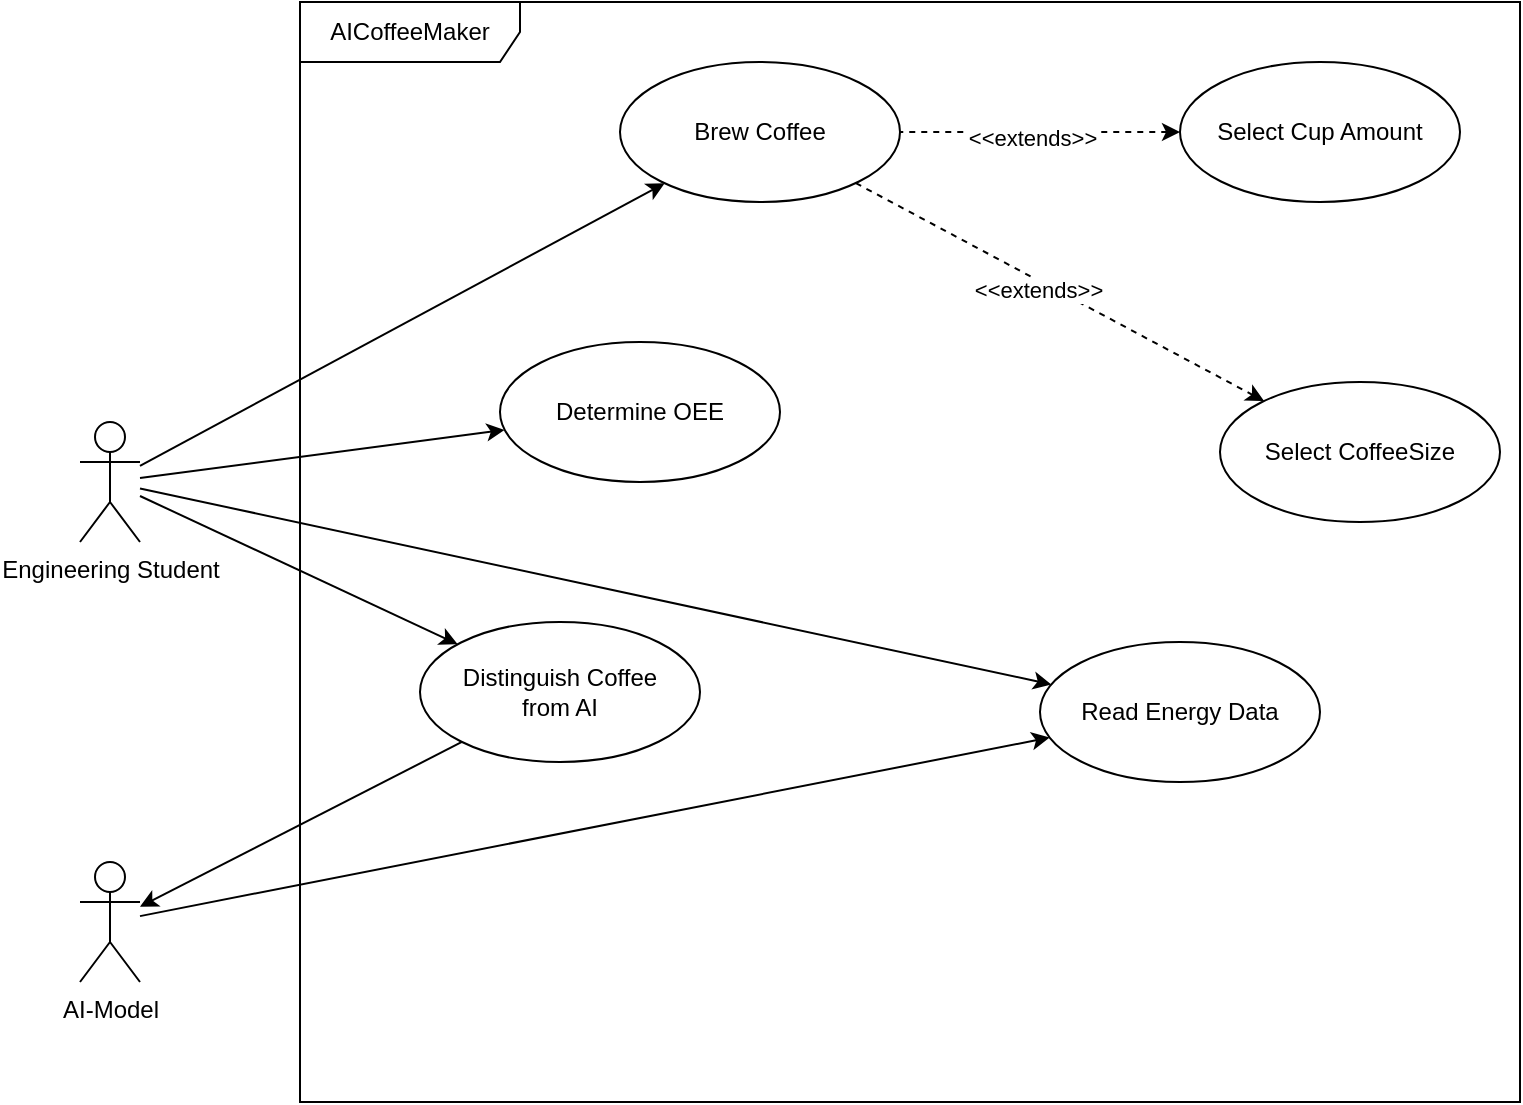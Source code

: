 <mxfile version="24.5.3" type="device">
  <diagram name="Page-1" id="mhukryYaJw_BDWN4izXB">
    <mxGraphModel dx="1010" dy="686" grid="1" gridSize="10" guides="1" tooltips="1" connect="1" arrows="1" fold="1" page="1" pageScale="1" pageWidth="850" pageHeight="1100" math="0" shadow="0">
      <root>
        <mxCell id="0" />
        <mxCell id="1" parent="0" />
        <mxCell id="PHBNmCb0mfPoW6w0tBPd-8" value="AICoffeeMaker" style="shape=umlFrame;whiteSpace=wrap;html=1;pointerEvents=0;width=110;height=30;" parent="1" vertex="1">
          <mxGeometry x="150" y="60" width="610" height="550" as="geometry" />
        </mxCell>
        <mxCell id="PHBNmCb0mfPoW6w0tBPd-9" value="&lt;div&gt;Brew Coffee&lt;/div&gt;" style="ellipse;whiteSpace=wrap;html=1;" parent="1" vertex="1">
          <mxGeometry x="310" y="90" width="140" height="70" as="geometry" />
        </mxCell>
        <mxCell id="PHBNmCb0mfPoW6w0tBPd-12" style="rounded=0;orthogonalLoop=1;jettySize=auto;html=1;startArrow=classic;startFill=1;endArrow=none;endFill=0;dashed=1;" parent="1" source="PHBNmCb0mfPoW6w0tBPd-10" target="PHBNmCb0mfPoW6w0tBPd-9" edge="1">
          <mxGeometry relative="1" as="geometry" />
        </mxCell>
        <mxCell id="PHBNmCb0mfPoW6w0tBPd-15" value="&amp;lt;&amp;lt;extends&amp;gt;&amp;gt;" style="edgeLabel;html=1;align=center;verticalAlign=middle;resizable=0;points=[];" parent="PHBNmCb0mfPoW6w0tBPd-12" vertex="1" connectable="0">
          <mxGeometry x="0.089" y="4" relative="1" as="geometry">
            <mxPoint as="offset" />
          </mxGeometry>
        </mxCell>
        <mxCell id="PHBNmCb0mfPoW6w0tBPd-10" value="Select CoffeeSize" style="ellipse;whiteSpace=wrap;html=1;" parent="1" vertex="1">
          <mxGeometry x="610" y="250" width="140" height="70" as="geometry" />
        </mxCell>
        <mxCell id="PHBNmCb0mfPoW6w0tBPd-13" style="rounded=0;orthogonalLoop=1;jettySize=auto;html=1;startArrow=classic;startFill=1;endArrow=none;endFill=0;dashed=1;" parent="1" source="PHBNmCb0mfPoW6w0tBPd-11" target="PHBNmCb0mfPoW6w0tBPd-9" edge="1">
          <mxGeometry relative="1" as="geometry" />
        </mxCell>
        <mxCell id="PHBNmCb0mfPoW6w0tBPd-14" value="&amp;lt;&amp;lt;extends&amp;gt;&amp;gt;" style="edgeLabel;html=1;align=center;verticalAlign=middle;resizable=0;points=[];" parent="PHBNmCb0mfPoW6w0tBPd-13" vertex="1" connectable="0">
          <mxGeometry x="0.146" y="4" relative="1" as="geometry">
            <mxPoint x="6" y="-1" as="offset" />
          </mxGeometry>
        </mxCell>
        <mxCell id="PHBNmCb0mfPoW6w0tBPd-11" value="Select Cup Amount" style="ellipse;whiteSpace=wrap;html=1;" parent="1" vertex="1">
          <mxGeometry x="590" y="90" width="140" height="70" as="geometry" />
        </mxCell>
        <mxCell id="mNXJ4jDjPYsWMqyPCVBW-2" style="rounded=0;orthogonalLoop=1;jettySize=auto;html=1;" edge="1" parent="1" source="PHBNmCb0mfPoW6w0tBPd-16" target="mNXJ4jDjPYsWMqyPCVBW-1">
          <mxGeometry relative="1" as="geometry" />
        </mxCell>
        <mxCell id="PHBNmCb0mfPoW6w0tBPd-16" value="Engineering Student" style="shape=umlActor;html=1;verticalLabelPosition=bottom;verticalAlign=top;align=center;" parent="1" vertex="1">
          <mxGeometry x="40" y="270" width="30" height="60" as="geometry" />
        </mxCell>
        <mxCell id="PHBNmCb0mfPoW6w0tBPd-17" style="rounded=0;orthogonalLoop=1;jettySize=auto;html=1;startArrow=classic;startFill=1;endArrow=none;endFill=0;" parent="1" source="PHBNmCb0mfPoW6w0tBPd-9" target="PHBNmCb0mfPoW6w0tBPd-16" edge="1">
          <mxGeometry relative="1" as="geometry" />
        </mxCell>
        <mxCell id="PHBNmCb0mfPoW6w0tBPd-19" style="rounded=0;orthogonalLoop=1;jettySize=auto;html=1;startArrow=classic;startFill=1;endArrow=none;endFill=0;" parent="1" source="PHBNmCb0mfPoW6w0tBPd-18" target="PHBNmCb0mfPoW6w0tBPd-16" edge="1">
          <mxGeometry relative="1" as="geometry" />
        </mxCell>
        <mxCell id="PHBNmCb0mfPoW6w0tBPd-18" value="Read Energy Data" style="ellipse;whiteSpace=wrap;html=1;" parent="1" vertex="1">
          <mxGeometry x="520" y="380" width="140" height="70" as="geometry" />
        </mxCell>
        <mxCell id="PHBNmCb0mfPoW6w0tBPd-21" style="rounded=0;orthogonalLoop=1;jettySize=auto;html=1;startArrow=classic;startFill=1;endArrow=none;endFill=0;" parent="1" source="PHBNmCb0mfPoW6w0tBPd-20" target="PHBNmCb0mfPoW6w0tBPd-16" edge="1">
          <mxGeometry relative="1" as="geometry" />
        </mxCell>
        <mxCell id="PHBNmCb0mfPoW6w0tBPd-22" style="rounded=0;orthogonalLoop=1;jettySize=auto;html=1;" parent="1" source="PHBNmCb0mfPoW6w0tBPd-20" target="PHBNmCb0mfPoW6w0tBPd-24" edge="1">
          <mxGeometry relative="1" as="geometry" />
        </mxCell>
        <mxCell id="PHBNmCb0mfPoW6w0tBPd-20" value="Distinguish Coffee&lt;br&gt;from AI" style="ellipse;whiteSpace=wrap;html=1;" parent="1" vertex="1">
          <mxGeometry x="210" y="370" width="140" height="70" as="geometry" />
        </mxCell>
        <mxCell id="PHBNmCb0mfPoW6w0tBPd-25" style="rounded=0;orthogonalLoop=1;jettySize=auto;html=1;" parent="1" source="PHBNmCb0mfPoW6w0tBPd-24" target="PHBNmCb0mfPoW6w0tBPd-18" edge="1">
          <mxGeometry relative="1" as="geometry" />
        </mxCell>
        <mxCell id="PHBNmCb0mfPoW6w0tBPd-24" value="&lt;div&gt;AI-Model&lt;/div&gt;&lt;div&gt;&lt;br&gt;&lt;/div&gt;" style="shape=umlActor;html=1;verticalLabelPosition=bottom;verticalAlign=top;align=center;" parent="1" vertex="1">
          <mxGeometry x="40" y="490" width="30" height="60" as="geometry" />
        </mxCell>
        <mxCell id="mNXJ4jDjPYsWMqyPCVBW-1" value="Determine OEE" style="ellipse;whiteSpace=wrap;html=1;" vertex="1" parent="1">
          <mxGeometry x="250" y="230" width="140" height="70" as="geometry" />
        </mxCell>
      </root>
    </mxGraphModel>
  </diagram>
</mxfile>
